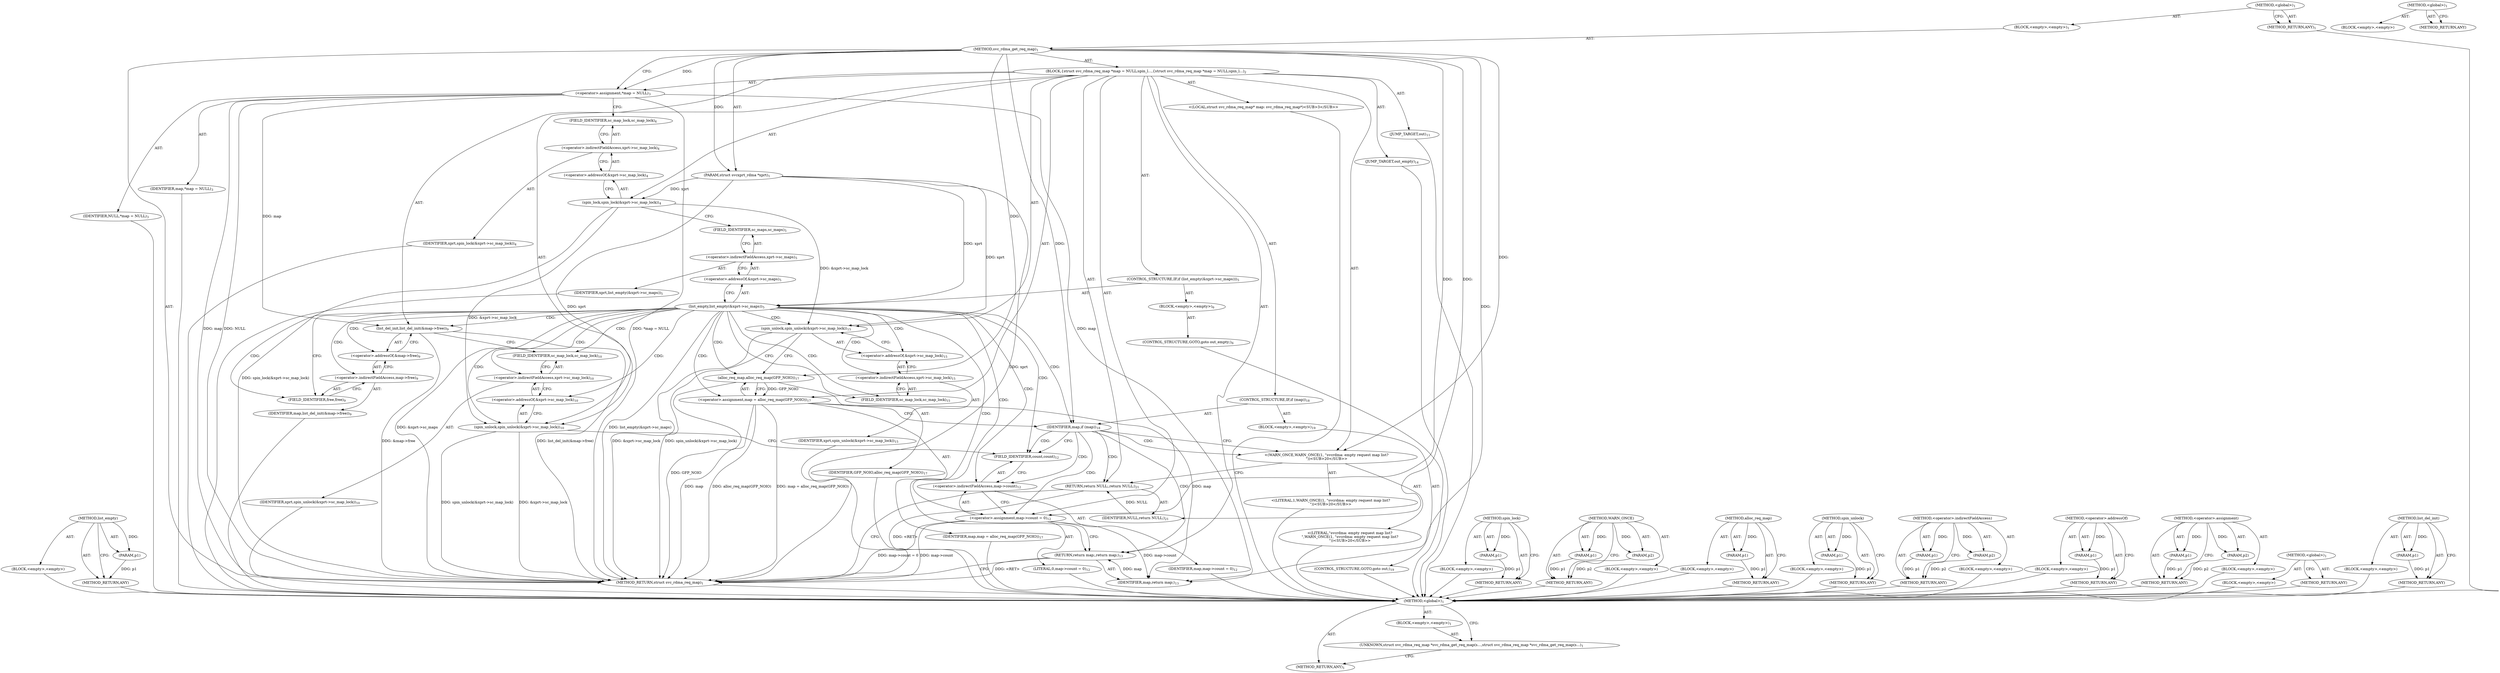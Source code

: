 digraph "&lt;global&gt;" {
vulnerable_108 [label=<(METHOD,list_empty)>];
vulnerable_109 [label=<(PARAM,p1)>];
vulnerable_110 [label=<(BLOCK,&lt;empty&gt;,&lt;empty&gt;)>];
vulnerable_111 [label=<(METHOD_RETURN,ANY)>];
vulnerable_6 [label=<(METHOD,&lt;global&gt;)<SUB>1</SUB>>];
vulnerable_7 [label=<(BLOCK,&lt;empty&gt;,&lt;empty&gt;)<SUB>1</SUB>>];
vulnerable_8 [label=<(METHOD,svc_rdma_get_req_map)<SUB>1</SUB>>];
vulnerable_9 [label=<(PARAM,struct svcxprt_rdma *xprt)<SUB>1</SUB>>];
vulnerable_10 [label=<(BLOCK,{
	struct svc_rdma_req_map *map = NULL;
	spin_l...,{
	struct svc_rdma_req_map *map = NULL;
	spin_l...)<SUB>2</SUB>>];
vulnerable_11 [label="<(LOCAL,struct svc_rdma_req_map* map: svc_rdma_req_map*)<SUB>3</SUB>>"];
vulnerable_12 [label=<(&lt;operator&gt;.assignment,*map = NULL)<SUB>3</SUB>>];
vulnerable_13 [label=<(IDENTIFIER,map,*map = NULL)<SUB>3</SUB>>];
vulnerable_14 [label=<(IDENTIFIER,NULL,*map = NULL)<SUB>3</SUB>>];
vulnerable_15 [label=<(spin_lock,spin_lock(&amp;xprt-&gt;sc_map_lock))<SUB>4</SUB>>];
vulnerable_16 [label=<(&lt;operator&gt;.addressOf,&amp;xprt-&gt;sc_map_lock)<SUB>4</SUB>>];
vulnerable_17 [label=<(&lt;operator&gt;.indirectFieldAccess,xprt-&gt;sc_map_lock)<SUB>4</SUB>>];
vulnerable_18 [label=<(IDENTIFIER,xprt,spin_lock(&amp;xprt-&gt;sc_map_lock))<SUB>4</SUB>>];
vulnerable_19 [label=<(FIELD_IDENTIFIER,sc_map_lock,sc_map_lock)<SUB>4</SUB>>];
vulnerable_20 [label=<(CONTROL_STRUCTURE,IF,if (list_empty(&amp;xprt-&gt;sc_maps)))<SUB>5</SUB>>];
vulnerable_21 [label=<(list_empty,list_empty(&amp;xprt-&gt;sc_maps))<SUB>5</SUB>>];
vulnerable_22 [label=<(&lt;operator&gt;.addressOf,&amp;xprt-&gt;sc_maps)<SUB>5</SUB>>];
vulnerable_23 [label=<(&lt;operator&gt;.indirectFieldAccess,xprt-&gt;sc_maps)<SUB>5</SUB>>];
vulnerable_24 [label=<(IDENTIFIER,xprt,list_empty(&amp;xprt-&gt;sc_maps))<SUB>5</SUB>>];
vulnerable_25 [label=<(FIELD_IDENTIFIER,sc_maps,sc_maps)<SUB>5</SUB>>];
vulnerable_26 [label=<(BLOCK,&lt;empty&gt;,&lt;empty&gt;)<SUB>6</SUB>>];
vulnerable_27 [label=<(CONTROL_STRUCTURE,GOTO,goto out_empty;)<SUB>6</SUB>>];
vulnerable_28 [label=<(list_del_init,list_del_init(&amp;map-&gt;free))<SUB>9</SUB>>];
vulnerable_29 [label=<(&lt;operator&gt;.addressOf,&amp;map-&gt;free)<SUB>9</SUB>>];
vulnerable_30 [label=<(&lt;operator&gt;.indirectFieldAccess,map-&gt;free)<SUB>9</SUB>>];
vulnerable_31 [label=<(IDENTIFIER,map,list_del_init(&amp;map-&gt;free))<SUB>9</SUB>>];
vulnerable_32 [label=<(FIELD_IDENTIFIER,free,free)<SUB>9</SUB>>];
vulnerable_33 [label=<(spin_unlock,spin_unlock(&amp;xprt-&gt;sc_map_lock))<SUB>10</SUB>>];
vulnerable_34 [label=<(&lt;operator&gt;.addressOf,&amp;xprt-&gt;sc_map_lock)<SUB>10</SUB>>];
vulnerable_35 [label=<(&lt;operator&gt;.indirectFieldAccess,xprt-&gt;sc_map_lock)<SUB>10</SUB>>];
vulnerable_36 [label=<(IDENTIFIER,xprt,spin_unlock(&amp;xprt-&gt;sc_map_lock))<SUB>10</SUB>>];
vulnerable_37 [label=<(FIELD_IDENTIFIER,sc_map_lock,sc_map_lock)<SUB>10</SUB>>];
vulnerable_38 [label=<(JUMP_TARGET,out)<SUB>11</SUB>>];
vulnerable_39 [label=<(&lt;operator&gt;.assignment,map-&gt;count = 0)<SUB>12</SUB>>];
vulnerable_40 [label=<(&lt;operator&gt;.indirectFieldAccess,map-&gt;count)<SUB>12</SUB>>];
vulnerable_41 [label=<(IDENTIFIER,map,map-&gt;count = 0)<SUB>12</SUB>>];
vulnerable_42 [label=<(FIELD_IDENTIFIER,count,count)<SUB>12</SUB>>];
vulnerable_43 [label=<(LITERAL,0,map-&gt;count = 0)<SUB>12</SUB>>];
vulnerable_44 [label=<(RETURN,return map;,return map;)<SUB>13</SUB>>];
vulnerable_45 [label=<(IDENTIFIER,map,return map;)<SUB>13</SUB>>];
vulnerable_46 [label=<(JUMP_TARGET,out_empty)<SUB>14</SUB>>];
vulnerable_47 [label=<(spin_unlock,spin_unlock(&amp;xprt-&gt;sc_map_lock))<SUB>15</SUB>>];
vulnerable_48 [label=<(&lt;operator&gt;.addressOf,&amp;xprt-&gt;sc_map_lock)<SUB>15</SUB>>];
vulnerable_49 [label=<(&lt;operator&gt;.indirectFieldAccess,xprt-&gt;sc_map_lock)<SUB>15</SUB>>];
vulnerable_50 [label=<(IDENTIFIER,xprt,spin_unlock(&amp;xprt-&gt;sc_map_lock))<SUB>15</SUB>>];
vulnerable_51 [label=<(FIELD_IDENTIFIER,sc_map_lock,sc_map_lock)<SUB>15</SUB>>];
vulnerable_52 [label=<(&lt;operator&gt;.assignment,map = alloc_req_map(GFP_NOIO))<SUB>17</SUB>>];
vulnerable_53 [label=<(IDENTIFIER,map,map = alloc_req_map(GFP_NOIO))<SUB>17</SUB>>];
vulnerable_54 [label=<(alloc_req_map,alloc_req_map(GFP_NOIO))<SUB>17</SUB>>];
vulnerable_55 [label=<(IDENTIFIER,GFP_NOIO,alloc_req_map(GFP_NOIO))<SUB>17</SUB>>];
vulnerable_56 [label=<(CONTROL_STRUCTURE,IF,if (map))<SUB>18</SUB>>];
vulnerable_57 [label=<(IDENTIFIER,map,if (map))<SUB>18</SUB>>];
vulnerable_58 [label=<(BLOCK,&lt;empty&gt;,&lt;empty&gt;)<SUB>19</SUB>>];
vulnerable_59 [label=<(CONTROL_STRUCTURE,GOTO,goto out;)<SUB>19</SUB>>];
vulnerable_60 [label="<(WARN_ONCE,WARN_ONCE(1, &quot;svcrdma: empty request map list?\n&quot;))<SUB>20</SUB>>"];
vulnerable_61 [label="<(LITERAL,1,WARN_ONCE(1, &quot;svcrdma: empty request map list?\n&quot;))<SUB>20</SUB>>"];
vulnerable_62 [label="<(LITERAL,&quot;svcrdma: empty request map list?\n&quot;,WARN_ONCE(1, &quot;svcrdma: empty request map list?\n&quot;))<SUB>20</SUB>>"];
vulnerable_63 [label=<(RETURN,return NULL;,return NULL;)<SUB>21</SUB>>];
vulnerable_64 [label=<(IDENTIFIER,NULL,return NULL;)<SUB>21</SUB>>];
vulnerable_65 [label=<(METHOD_RETURN,struct svc_rdma_req_map)<SUB>1</SUB>>];
vulnerable_67 [label=<(METHOD_RETURN,ANY)<SUB>1</SUB>>];
vulnerable_95 [label=<(METHOD,spin_lock)>];
vulnerable_96 [label=<(PARAM,p1)>];
vulnerable_97 [label=<(BLOCK,&lt;empty&gt;,&lt;empty&gt;)>];
vulnerable_98 [label=<(METHOD_RETURN,ANY)>];
vulnerable_124 [label=<(METHOD,WARN_ONCE)>];
vulnerable_125 [label=<(PARAM,p1)>];
vulnerable_126 [label=<(PARAM,p2)>];
vulnerable_127 [label=<(BLOCK,&lt;empty&gt;,&lt;empty&gt;)>];
vulnerable_128 [label=<(METHOD_RETURN,ANY)>];
vulnerable_120 [label=<(METHOD,alloc_req_map)>];
vulnerable_121 [label=<(PARAM,p1)>];
vulnerable_122 [label=<(BLOCK,&lt;empty&gt;,&lt;empty&gt;)>];
vulnerable_123 [label=<(METHOD_RETURN,ANY)>];
vulnerable_116 [label=<(METHOD,spin_unlock)>];
vulnerable_117 [label=<(PARAM,p1)>];
vulnerable_118 [label=<(BLOCK,&lt;empty&gt;,&lt;empty&gt;)>];
vulnerable_119 [label=<(METHOD_RETURN,ANY)>];
vulnerable_103 [label=<(METHOD,&lt;operator&gt;.indirectFieldAccess)>];
vulnerable_104 [label=<(PARAM,p1)>];
vulnerable_105 [label=<(PARAM,p2)>];
vulnerable_106 [label=<(BLOCK,&lt;empty&gt;,&lt;empty&gt;)>];
vulnerable_107 [label=<(METHOD_RETURN,ANY)>];
vulnerable_99 [label=<(METHOD,&lt;operator&gt;.addressOf)>];
vulnerable_100 [label=<(PARAM,p1)>];
vulnerable_101 [label=<(BLOCK,&lt;empty&gt;,&lt;empty&gt;)>];
vulnerable_102 [label=<(METHOD_RETURN,ANY)>];
vulnerable_90 [label=<(METHOD,&lt;operator&gt;.assignment)>];
vulnerable_91 [label=<(PARAM,p1)>];
vulnerable_92 [label=<(PARAM,p2)>];
vulnerable_93 [label=<(BLOCK,&lt;empty&gt;,&lt;empty&gt;)>];
vulnerable_94 [label=<(METHOD_RETURN,ANY)>];
vulnerable_84 [label=<(METHOD,&lt;global&gt;)<SUB>1</SUB>>];
vulnerable_85 [label=<(BLOCK,&lt;empty&gt;,&lt;empty&gt;)>];
vulnerable_86 [label=<(METHOD_RETURN,ANY)>];
vulnerable_112 [label=<(METHOD,list_del_init)>];
vulnerable_113 [label=<(PARAM,p1)>];
vulnerable_114 [label=<(BLOCK,&lt;empty&gt;,&lt;empty&gt;)>];
vulnerable_115 [label=<(METHOD_RETURN,ANY)>];
fixed_6 [label=<(METHOD,&lt;global&gt;)<SUB>1</SUB>>];
fixed_7 [label=<(BLOCK,&lt;empty&gt;,&lt;empty&gt;)<SUB>1</SUB>>];
fixed_8 [label=<(UNKNOWN,struct svc_rdma_req_map *svc_rdma_get_req_map(s...,struct svc_rdma_req_map *svc_rdma_get_req_map(s...)<SUB>1</SUB>>];
fixed_9 [label=<(METHOD_RETURN,ANY)<SUB>1</SUB>>];
fixed_14 [label=<(METHOD,&lt;global&gt;)<SUB>1</SUB>>];
fixed_15 [label=<(BLOCK,&lt;empty&gt;,&lt;empty&gt;)>];
fixed_16 [label=<(METHOD_RETURN,ANY)>];
vulnerable_108 -> vulnerable_109  [key=0, label="AST: "];
vulnerable_108 -> vulnerable_109  [key=1, label="DDG: "];
vulnerable_108 -> vulnerable_110  [key=0, label="AST: "];
vulnerable_108 -> vulnerable_111  [key=0, label="AST: "];
vulnerable_108 -> vulnerable_111  [key=1, label="CFG: "];
vulnerable_109 -> vulnerable_111  [key=0, label="DDG: p1"];
vulnerable_110 -> fixed_6  [key=0];
vulnerable_111 -> fixed_6  [key=0];
vulnerable_6 -> vulnerable_7  [key=0, label="AST: "];
vulnerable_6 -> vulnerable_67  [key=0, label="AST: "];
vulnerable_6 -> vulnerable_67  [key=1, label="CFG: "];
vulnerable_7 -> vulnerable_8  [key=0, label="AST: "];
vulnerable_8 -> vulnerable_9  [key=0, label="AST: "];
vulnerable_8 -> vulnerable_9  [key=1, label="DDG: "];
vulnerable_8 -> vulnerable_10  [key=0, label="AST: "];
vulnerable_8 -> vulnerable_65  [key=0, label="AST: "];
vulnerable_8 -> vulnerable_12  [key=0, label="CFG: "];
vulnerable_8 -> vulnerable_12  [key=1, label="DDG: "];
vulnerable_8 -> vulnerable_39  [key=0, label="DDG: "];
vulnerable_8 -> vulnerable_45  [key=0, label="DDG: "];
vulnerable_8 -> vulnerable_57  [key=0, label="DDG: "];
vulnerable_8 -> vulnerable_60  [key=0, label="DDG: "];
vulnerable_8 -> vulnerable_64  [key=0, label="DDG: "];
vulnerable_8 -> vulnerable_54  [key=0, label="DDG: "];
vulnerable_9 -> vulnerable_65  [key=0, label="DDG: xprt"];
vulnerable_9 -> vulnerable_15  [key=0, label="DDG: xprt"];
vulnerable_9 -> vulnerable_33  [key=0, label="DDG: xprt"];
vulnerable_9 -> vulnerable_47  [key=0, label="DDG: xprt"];
vulnerable_9 -> vulnerable_21  [key=0, label="DDG: xprt"];
vulnerable_10 -> vulnerable_11  [key=0, label="AST: "];
vulnerable_10 -> vulnerable_12  [key=0, label="AST: "];
vulnerable_10 -> vulnerable_15  [key=0, label="AST: "];
vulnerable_10 -> vulnerable_20  [key=0, label="AST: "];
vulnerable_10 -> vulnerable_28  [key=0, label="AST: "];
vulnerable_10 -> vulnerable_33  [key=0, label="AST: "];
vulnerable_10 -> vulnerable_38  [key=0, label="AST: "];
vulnerable_10 -> vulnerable_39  [key=0, label="AST: "];
vulnerable_10 -> vulnerable_44  [key=0, label="AST: "];
vulnerable_10 -> vulnerable_46  [key=0, label="AST: "];
vulnerable_10 -> vulnerable_47  [key=0, label="AST: "];
vulnerable_10 -> vulnerable_52  [key=0, label="AST: "];
vulnerable_10 -> vulnerable_56  [key=0, label="AST: "];
vulnerable_10 -> vulnerable_60  [key=0, label="AST: "];
vulnerable_10 -> vulnerable_63  [key=0, label="AST: "];
vulnerable_11 -> fixed_6  [key=0];
vulnerable_12 -> vulnerable_13  [key=0, label="AST: "];
vulnerable_12 -> vulnerable_14  [key=0, label="AST: "];
vulnerable_12 -> vulnerable_19  [key=0, label="CFG: "];
vulnerable_12 -> vulnerable_65  [key=0, label="DDG: map"];
vulnerable_12 -> vulnerable_65  [key=1, label="DDG: NULL"];
vulnerable_12 -> vulnerable_65  [key=2, label="DDG: *map = NULL"];
vulnerable_12 -> vulnerable_28  [key=0, label="DDG: map"];
vulnerable_12 -> vulnerable_45  [key=0, label="DDG: map"];
vulnerable_13 -> fixed_6  [key=0];
vulnerable_14 -> fixed_6  [key=0];
vulnerable_15 -> vulnerable_16  [key=0, label="AST: "];
vulnerable_15 -> vulnerable_25  [key=0, label="CFG: "];
vulnerable_15 -> vulnerable_65  [key=0, label="DDG: spin_lock(&amp;xprt-&gt;sc_map_lock)"];
vulnerable_15 -> vulnerable_33  [key=0, label="DDG: &amp;xprt-&gt;sc_map_lock"];
vulnerable_15 -> vulnerable_47  [key=0, label="DDG: &amp;xprt-&gt;sc_map_lock"];
vulnerable_16 -> vulnerable_17  [key=0, label="AST: "];
vulnerable_16 -> vulnerable_15  [key=0, label="CFG: "];
vulnerable_17 -> vulnerable_18  [key=0, label="AST: "];
vulnerable_17 -> vulnerable_19  [key=0, label="AST: "];
vulnerable_17 -> vulnerable_16  [key=0, label="CFG: "];
vulnerable_18 -> fixed_6  [key=0];
vulnerable_19 -> vulnerable_17  [key=0, label="CFG: "];
vulnerable_20 -> vulnerable_21  [key=0, label="AST: "];
vulnerable_20 -> vulnerable_26  [key=0, label="AST: "];
vulnerable_21 -> vulnerable_22  [key=0, label="AST: "];
vulnerable_21 -> vulnerable_51  [key=0, label="CFG: "];
vulnerable_21 -> vulnerable_51  [key=1, label="CDG: "];
vulnerable_21 -> vulnerable_32  [key=0, label="CFG: "];
vulnerable_21 -> vulnerable_32  [key=1, label="CDG: "];
vulnerable_21 -> vulnerable_65  [key=0, label="DDG: &amp;xprt-&gt;sc_maps"];
vulnerable_21 -> vulnerable_65  [key=1, label="DDG: list_empty(&amp;xprt-&gt;sc_maps)"];
vulnerable_21 -> vulnerable_47  [key=0, label="CDG: "];
vulnerable_21 -> vulnerable_30  [key=0, label="CDG: "];
vulnerable_21 -> vulnerable_34  [key=0, label="CDG: "];
vulnerable_21 -> vulnerable_48  [key=0, label="CDG: "];
vulnerable_21 -> vulnerable_49  [key=0, label="CDG: "];
vulnerable_21 -> vulnerable_33  [key=0, label="CDG: "];
vulnerable_21 -> vulnerable_42  [key=0, label="CDG: "];
vulnerable_21 -> vulnerable_57  [key=0, label="CDG: "];
vulnerable_21 -> vulnerable_28  [key=0, label="CDG: "];
vulnerable_21 -> vulnerable_52  [key=0, label="CDG: "];
vulnerable_21 -> vulnerable_37  [key=0, label="CDG: "];
vulnerable_21 -> vulnerable_40  [key=0, label="CDG: "];
vulnerable_21 -> vulnerable_29  [key=0, label="CDG: "];
vulnerable_21 -> vulnerable_44  [key=0, label="CDG: "];
vulnerable_21 -> vulnerable_35  [key=0, label="CDG: "];
vulnerable_21 -> vulnerable_54  [key=0, label="CDG: "];
vulnerable_21 -> vulnerable_39  [key=0, label="CDG: "];
vulnerable_22 -> vulnerable_23  [key=0, label="AST: "];
vulnerable_22 -> vulnerable_21  [key=0, label="CFG: "];
vulnerable_23 -> vulnerable_24  [key=0, label="AST: "];
vulnerable_23 -> vulnerable_25  [key=0, label="AST: "];
vulnerable_23 -> vulnerable_22  [key=0, label="CFG: "];
vulnerable_24 -> fixed_6  [key=0];
vulnerable_25 -> vulnerable_23  [key=0, label="CFG: "];
vulnerable_26 -> vulnerable_27  [key=0, label="AST: "];
vulnerable_27 -> fixed_6  [key=0];
vulnerable_28 -> vulnerable_29  [key=0, label="AST: "];
vulnerable_28 -> vulnerable_37  [key=0, label="CFG: "];
vulnerable_28 -> vulnerable_65  [key=0, label="DDG: &amp;map-&gt;free"];
vulnerable_28 -> vulnerable_65  [key=1, label="DDG: list_del_init(&amp;map-&gt;free)"];
vulnerable_29 -> vulnerable_30  [key=0, label="AST: "];
vulnerable_29 -> vulnerable_28  [key=0, label="CFG: "];
vulnerable_30 -> vulnerable_31  [key=0, label="AST: "];
vulnerable_30 -> vulnerable_32  [key=0, label="AST: "];
vulnerable_30 -> vulnerable_29  [key=0, label="CFG: "];
vulnerable_31 -> fixed_6  [key=0];
vulnerable_32 -> vulnerable_30  [key=0, label="CFG: "];
vulnerable_33 -> vulnerable_34  [key=0, label="AST: "];
vulnerable_33 -> vulnerable_42  [key=0, label="CFG: "];
vulnerable_33 -> vulnerable_65  [key=0, label="DDG: &amp;xprt-&gt;sc_map_lock"];
vulnerable_33 -> vulnerable_65  [key=1, label="DDG: spin_unlock(&amp;xprt-&gt;sc_map_lock)"];
vulnerable_34 -> vulnerable_35  [key=0, label="AST: "];
vulnerable_34 -> vulnerable_33  [key=0, label="CFG: "];
vulnerable_35 -> vulnerable_36  [key=0, label="AST: "];
vulnerable_35 -> vulnerable_37  [key=0, label="AST: "];
vulnerable_35 -> vulnerable_34  [key=0, label="CFG: "];
vulnerable_36 -> fixed_6  [key=0];
vulnerable_37 -> vulnerable_35  [key=0, label="CFG: "];
vulnerable_38 -> fixed_6  [key=0];
vulnerable_39 -> vulnerable_40  [key=0, label="AST: "];
vulnerable_39 -> vulnerable_43  [key=0, label="AST: "];
vulnerable_39 -> vulnerable_44  [key=0, label="CFG: "];
vulnerable_39 -> vulnerable_65  [key=0, label="DDG: map-&gt;count"];
vulnerable_39 -> vulnerable_65  [key=1, label="DDG: map-&gt;count = 0"];
vulnerable_39 -> vulnerable_45  [key=0, label="DDG: map-&gt;count"];
vulnerable_40 -> vulnerable_41  [key=0, label="AST: "];
vulnerable_40 -> vulnerable_42  [key=0, label="AST: "];
vulnerable_40 -> vulnerable_39  [key=0, label="CFG: "];
vulnerable_41 -> fixed_6  [key=0];
vulnerable_42 -> vulnerable_40  [key=0, label="CFG: "];
vulnerable_43 -> fixed_6  [key=0];
vulnerable_44 -> vulnerable_45  [key=0, label="AST: "];
vulnerable_44 -> vulnerable_65  [key=0, label="CFG: "];
vulnerable_44 -> vulnerable_65  [key=1, label="DDG: &lt;RET&gt;"];
vulnerable_45 -> vulnerable_44  [key=0, label="DDG: map"];
vulnerable_46 -> fixed_6  [key=0];
vulnerable_47 -> vulnerable_48  [key=0, label="AST: "];
vulnerable_47 -> vulnerable_54  [key=0, label="CFG: "];
vulnerable_47 -> vulnerable_65  [key=0, label="DDG: &amp;xprt-&gt;sc_map_lock"];
vulnerable_47 -> vulnerable_65  [key=1, label="DDG: spin_unlock(&amp;xprt-&gt;sc_map_lock)"];
vulnerable_48 -> vulnerable_49  [key=0, label="AST: "];
vulnerable_48 -> vulnerable_47  [key=0, label="CFG: "];
vulnerable_49 -> vulnerable_50  [key=0, label="AST: "];
vulnerable_49 -> vulnerable_51  [key=0, label="AST: "];
vulnerable_49 -> vulnerable_48  [key=0, label="CFG: "];
vulnerable_50 -> fixed_6  [key=0];
vulnerable_51 -> vulnerable_49  [key=0, label="CFG: "];
vulnerable_52 -> vulnerable_53  [key=0, label="AST: "];
vulnerable_52 -> vulnerable_54  [key=0, label="AST: "];
vulnerable_52 -> vulnerable_57  [key=0, label="CFG: "];
vulnerable_52 -> vulnerable_65  [key=0, label="DDG: map"];
vulnerable_52 -> vulnerable_65  [key=1, label="DDG: alloc_req_map(GFP_NOIO)"];
vulnerable_52 -> vulnerable_65  [key=2, label="DDG: map = alloc_req_map(GFP_NOIO)"];
vulnerable_52 -> vulnerable_45  [key=0, label="DDG: map"];
vulnerable_53 -> fixed_6  [key=0];
vulnerable_54 -> vulnerable_55  [key=0, label="AST: "];
vulnerable_54 -> vulnerable_52  [key=0, label="CFG: "];
vulnerable_54 -> vulnerable_52  [key=1, label="DDG: GFP_NOIO"];
vulnerable_54 -> vulnerable_65  [key=0, label="DDG: GFP_NOIO"];
vulnerable_55 -> fixed_6  [key=0];
vulnerable_56 -> vulnerable_57  [key=0, label="AST: "];
vulnerable_56 -> vulnerable_58  [key=0, label="AST: "];
vulnerable_57 -> vulnerable_42  [key=0, label="CFG: "];
vulnerable_57 -> vulnerable_42  [key=1, label="CDG: "];
vulnerable_57 -> vulnerable_60  [key=0, label="CFG: "];
vulnerable_57 -> vulnerable_60  [key=1, label="CDG: "];
vulnerable_57 -> vulnerable_63  [key=0, label="CDG: "];
vulnerable_57 -> vulnerable_40  [key=0, label="CDG: "];
vulnerable_57 -> vulnerable_44  [key=0, label="CDG: "];
vulnerable_57 -> vulnerable_39  [key=0, label="CDG: "];
vulnerable_58 -> vulnerable_59  [key=0, label="AST: "];
vulnerable_59 -> fixed_6  [key=0];
vulnerable_60 -> vulnerable_61  [key=0, label="AST: "];
vulnerable_60 -> vulnerable_62  [key=0, label="AST: "];
vulnerable_60 -> vulnerable_63  [key=0, label="CFG: "];
vulnerable_61 -> fixed_6  [key=0];
vulnerable_62 -> fixed_6  [key=0];
vulnerable_63 -> vulnerable_64  [key=0, label="AST: "];
vulnerable_63 -> vulnerable_65  [key=0, label="CFG: "];
vulnerable_63 -> vulnerable_65  [key=1, label="DDG: &lt;RET&gt;"];
vulnerable_64 -> vulnerable_63  [key=0, label="DDG: NULL"];
vulnerable_65 -> fixed_6  [key=0];
vulnerable_67 -> fixed_6  [key=0];
vulnerable_95 -> vulnerable_96  [key=0, label="AST: "];
vulnerable_95 -> vulnerable_96  [key=1, label="DDG: "];
vulnerable_95 -> vulnerable_97  [key=0, label="AST: "];
vulnerable_95 -> vulnerable_98  [key=0, label="AST: "];
vulnerable_95 -> vulnerable_98  [key=1, label="CFG: "];
vulnerable_96 -> vulnerable_98  [key=0, label="DDG: p1"];
vulnerable_97 -> fixed_6  [key=0];
vulnerable_98 -> fixed_6  [key=0];
vulnerable_124 -> vulnerable_125  [key=0, label="AST: "];
vulnerable_124 -> vulnerable_125  [key=1, label="DDG: "];
vulnerable_124 -> vulnerable_127  [key=0, label="AST: "];
vulnerable_124 -> vulnerable_126  [key=0, label="AST: "];
vulnerable_124 -> vulnerable_126  [key=1, label="DDG: "];
vulnerable_124 -> vulnerable_128  [key=0, label="AST: "];
vulnerable_124 -> vulnerable_128  [key=1, label="CFG: "];
vulnerable_125 -> vulnerable_128  [key=0, label="DDG: p1"];
vulnerable_126 -> vulnerable_128  [key=0, label="DDG: p2"];
vulnerable_127 -> fixed_6  [key=0];
vulnerable_128 -> fixed_6  [key=0];
vulnerable_120 -> vulnerable_121  [key=0, label="AST: "];
vulnerable_120 -> vulnerable_121  [key=1, label="DDG: "];
vulnerable_120 -> vulnerable_122  [key=0, label="AST: "];
vulnerable_120 -> vulnerable_123  [key=0, label="AST: "];
vulnerable_120 -> vulnerable_123  [key=1, label="CFG: "];
vulnerable_121 -> vulnerable_123  [key=0, label="DDG: p1"];
vulnerable_122 -> fixed_6  [key=0];
vulnerable_123 -> fixed_6  [key=0];
vulnerable_116 -> vulnerable_117  [key=0, label="AST: "];
vulnerable_116 -> vulnerable_117  [key=1, label="DDG: "];
vulnerable_116 -> vulnerable_118  [key=0, label="AST: "];
vulnerable_116 -> vulnerable_119  [key=0, label="AST: "];
vulnerable_116 -> vulnerable_119  [key=1, label="CFG: "];
vulnerable_117 -> vulnerable_119  [key=0, label="DDG: p1"];
vulnerable_118 -> fixed_6  [key=0];
vulnerable_119 -> fixed_6  [key=0];
vulnerable_103 -> vulnerable_104  [key=0, label="AST: "];
vulnerable_103 -> vulnerable_104  [key=1, label="DDG: "];
vulnerable_103 -> vulnerable_106  [key=0, label="AST: "];
vulnerable_103 -> vulnerable_105  [key=0, label="AST: "];
vulnerable_103 -> vulnerable_105  [key=1, label="DDG: "];
vulnerable_103 -> vulnerable_107  [key=0, label="AST: "];
vulnerable_103 -> vulnerable_107  [key=1, label="CFG: "];
vulnerable_104 -> vulnerable_107  [key=0, label="DDG: p1"];
vulnerable_105 -> vulnerable_107  [key=0, label="DDG: p2"];
vulnerable_106 -> fixed_6  [key=0];
vulnerable_107 -> fixed_6  [key=0];
vulnerable_99 -> vulnerable_100  [key=0, label="AST: "];
vulnerable_99 -> vulnerable_100  [key=1, label="DDG: "];
vulnerable_99 -> vulnerable_101  [key=0, label="AST: "];
vulnerable_99 -> vulnerable_102  [key=0, label="AST: "];
vulnerable_99 -> vulnerable_102  [key=1, label="CFG: "];
vulnerable_100 -> vulnerable_102  [key=0, label="DDG: p1"];
vulnerable_101 -> fixed_6  [key=0];
vulnerable_102 -> fixed_6  [key=0];
vulnerable_90 -> vulnerable_91  [key=0, label="AST: "];
vulnerable_90 -> vulnerable_91  [key=1, label="DDG: "];
vulnerable_90 -> vulnerable_93  [key=0, label="AST: "];
vulnerable_90 -> vulnerable_92  [key=0, label="AST: "];
vulnerable_90 -> vulnerable_92  [key=1, label="DDG: "];
vulnerable_90 -> vulnerable_94  [key=0, label="AST: "];
vulnerable_90 -> vulnerable_94  [key=1, label="CFG: "];
vulnerable_91 -> vulnerable_94  [key=0, label="DDG: p1"];
vulnerable_92 -> vulnerable_94  [key=0, label="DDG: p2"];
vulnerable_93 -> fixed_6  [key=0];
vulnerable_94 -> fixed_6  [key=0];
vulnerable_84 -> vulnerable_85  [key=0, label="AST: "];
vulnerable_84 -> vulnerable_86  [key=0, label="AST: "];
vulnerable_84 -> vulnerable_86  [key=1, label="CFG: "];
vulnerable_85 -> fixed_6  [key=0];
vulnerable_86 -> fixed_6  [key=0];
vulnerable_112 -> vulnerable_113  [key=0, label="AST: "];
vulnerable_112 -> vulnerable_113  [key=1, label="DDG: "];
vulnerable_112 -> vulnerable_114  [key=0, label="AST: "];
vulnerable_112 -> vulnerable_115  [key=0, label="AST: "];
vulnerable_112 -> vulnerable_115  [key=1, label="CFG: "];
vulnerable_113 -> vulnerable_115  [key=0, label="DDG: p1"];
vulnerable_114 -> fixed_6  [key=0];
vulnerable_115 -> fixed_6  [key=0];
fixed_6 -> fixed_7  [key=0, label="AST: "];
fixed_6 -> fixed_9  [key=0, label="AST: "];
fixed_6 -> fixed_8  [key=0, label="CFG: "];
fixed_7 -> fixed_8  [key=0, label="AST: "];
fixed_8 -> fixed_9  [key=0, label="CFG: "];
fixed_14 -> fixed_15  [key=0, label="AST: "];
fixed_14 -> fixed_16  [key=0, label="AST: "];
fixed_14 -> fixed_16  [key=1, label="CFG: "];
}

